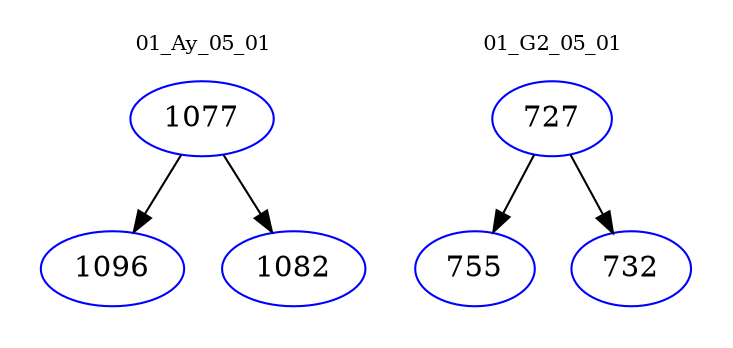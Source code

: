 digraph{
subgraph cluster_0 {
color = white
label = "01_Ay_05_01";
fontsize=10;
T0_1077 [label="1077", color="blue"]
T0_1077 -> T0_1096 [color="black"]
T0_1096 [label="1096", color="blue"]
T0_1077 -> T0_1082 [color="black"]
T0_1082 [label="1082", color="blue"]
}
subgraph cluster_1 {
color = white
label = "01_G2_05_01";
fontsize=10;
T1_727 [label="727", color="blue"]
T1_727 -> T1_755 [color="black"]
T1_755 [label="755", color="blue"]
T1_727 -> T1_732 [color="black"]
T1_732 [label="732", color="blue"]
}
}
